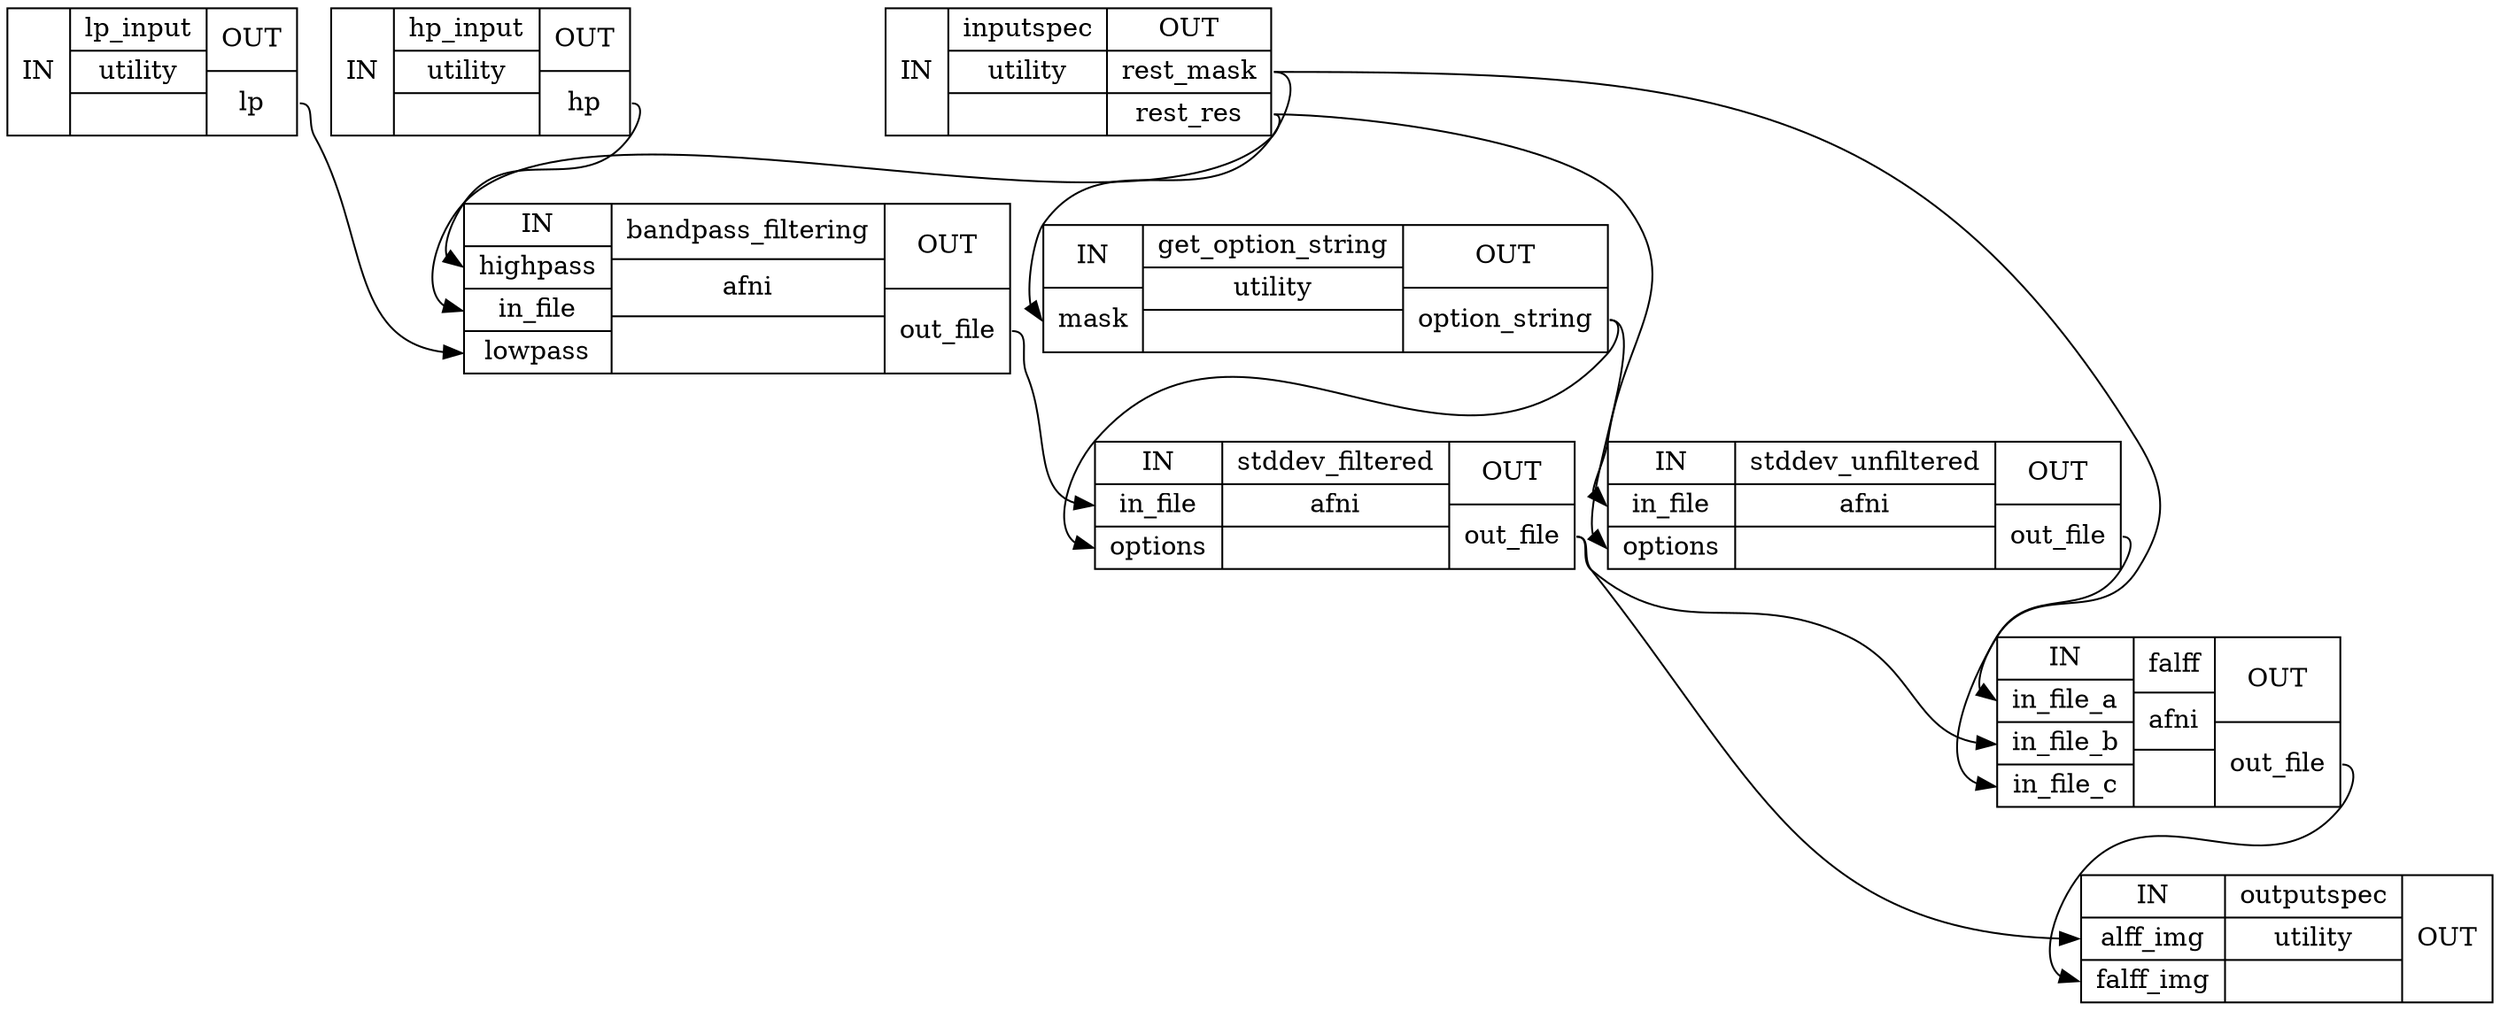 digraph structs {
node [shape=record];
"alff_workflowinputspec" [label="{IN}|{ inputspec | utility |  }|{OUT|<outrestmask> rest_mask|<outrestres> rest_res}"];
"alff_workflowget_option_string" [label="{IN|<inmask> mask}|{ get_option_string | utility |  }|{OUT|<outoptionstring> option_string}"];
"alff_workflowstddev_unfiltered" [label="{IN|<ininfile> in_file|<inoptions> options}|{ stddev_unfiltered | afni |  }|{OUT|<outoutfile> out_file}"];
"alff_workflowlp_input" [label="{IN}|{ lp_input | utility |  }|{OUT|<outlp> lp}"];
"alff_workflowhp_input" [label="{IN}|{ hp_input | utility |  }|{OUT|<outhp> hp}"];
"alff_workflowbandpass_filtering" [label="{IN|<inhighpass> highpass|<ininfile> in_file|<inlowpass> lowpass}|{ bandpass_filtering | afni |  }|{OUT|<outoutfile> out_file}"];
"alff_workflowstddev_filtered" [label="{IN|<ininfile> in_file|<inoptions> options}|{ stddev_filtered | afni |  }|{OUT|<outoutfile> out_file}"];
"alff_workflowfalff" [label="{IN|<ininfilea> in_file_a|<ininfileb> in_file_b|<ininfilec> in_file_c}|{ falff | afni |  }|{OUT|<outoutfile> out_file}"];
"alff_workflowoutputspec" [label="{IN|<inalffimg> alff_img|<infalffimg> falff_img}|{ outputspec | utility |  }|{OUT}"];
"alff_workflowbandpass_filtering":"outoutfile":e -> "alff_workflowstddev_filtered":"ininfile":w;
"alff_workflowfalff":"outoutfile":e -> "alff_workflowoutputspec":"infalffimg":w;
"alff_workflowget_option_string":"outoptionstring":e -> "alff_workflowstddev_filtered":"inoptions":w;
"alff_workflowget_option_string":"outoptionstring":e -> "alff_workflowstddev_unfiltered":"inoptions":w;
"alff_workflowhp_input":"outhp":e -> "alff_workflowbandpass_filtering":"inhighpass":w;
"alff_workflowinputspec":"outrestmask":e -> "alff_workflowfalff":"ininfilea":w;
"alff_workflowinputspec":"outrestmask":e -> "alff_workflowget_option_string":"inmask":w;
"alff_workflowinputspec":"outrestres":e -> "alff_workflowbandpass_filtering":"ininfile":w;
"alff_workflowinputspec":"outrestres":e -> "alff_workflowstddev_unfiltered":"ininfile":w;
"alff_workflowlp_input":"outlp":e -> "alff_workflowbandpass_filtering":"inlowpass":w;
"alff_workflowstddev_filtered":"outoutfile":e -> "alff_workflowfalff":"ininfileb":w;
"alff_workflowstddev_filtered":"outoutfile":e -> "alff_workflowoutputspec":"inalffimg":w;
"alff_workflowstddev_unfiltered":"outoutfile":e -> "alff_workflowfalff":"ininfilec":w;
}